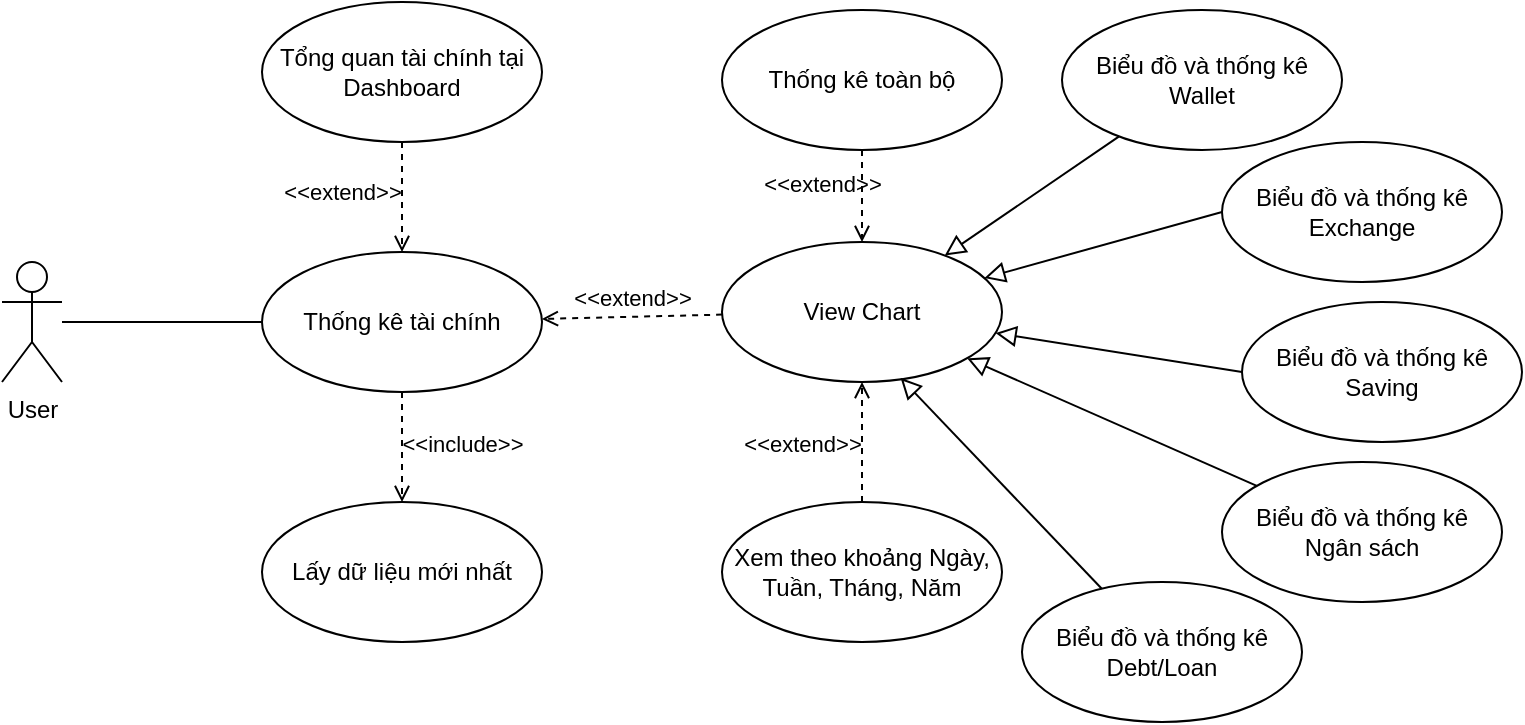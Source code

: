 <mxfile version="24.5.4" type="device">
  <diagram name="Trang-1" id="sZevkJtXuwWTiemEGAoi">
    <mxGraphModel dx="1034" dy="446" grid="1" gridSize="10" guides="1" tooltips="1" connect="1" arrows="1" fold="1" page="1" pageScale="1" pageWidth="827" pageHeight="1169" math="0" shadow="0">
      <root>
        <mxCell id="0" />
        <mxCell id="1" parent="0" />
        <mxCell id="CBhafCKRCuKANuoIU0IW-27" value="User" style="shape=umlActor;verticalLabelPosition=bottom;verticalAlign=top;html=1;outlineConnect=0;" parent="1" vertex="1">
          <mxGeometry x="60" y="670" width="30" height="60" as="geometry" />
        </mxCell>
        <mxCell id="CBhafCKRCuKANuoIU0IW-28" value="View Chart" style="ellipse;whiteSpace=wrap;html=1;" parent="1" vertex="1">
          <mxGeometry x="420" y="660" width="140" height="70" as="geometry" />
        </mxCell>
        <mxCell id="CBhafCKRCuKANuoIU0IW-29" value="Thống kê tài chính" style="ellipse;whiteSpace=wrap;html=1;" parent="1" vertex="1">
          <mxGeometry x="190" y="665" width="140" height="70" as="geometry" />
        </mxCell>
        <mxCell id="CBhafCKRCuKANuoIU0IW-31" value="" style="endArrow=none;html=1;rounded=0;" parent="1" source="CBhafCKRCuKANuoIU0IW-27" target="CBhafCKRCuKANuoIU0IW-29" edge="1">
          <mxGeometry width="50" height="50" relative="1" as="geometry">
            <mxPoint x="120" y="834" as="sourcePoint" />
            <mxPoint x="274" y="690" as="targetPoint" />
          </mxGeometry>
        </mxCell>
        <mxCell id="CBhafCKRCuKANuoIU0IW-34" value="Tổng quan tài chính tại Dashboard" style="ellipse;whiteSpace=wrap;html=1;" parent="1" vertex="1">
          <mxGeometry x="190" y="540" width="140" height="70" as="geometry" />
        </mxCell>
        <mxCell id="CBhafCKRCuKANuoIU0IW-36" value="&amp;lt;&amp;lt;extend&amp;gt;&amp;gt;" style="html=1;verticalAlign=bottom;labelBackgroundColor=none;endArrow=open;endFill=0;dashed=1;rounded=0;" parent="1" source="CBhafCKRCuKANuoIU0IW-34" target="CBhafCKRCuKANuoIU0IW-29" edge="1">
          <mxGeometry x="0.231" y="-30" width="160" relative="1" as="geometry">
            <mxPoint x="404" y="553" as="sourcePoint" />
            <mxPoint x="300" y="597" as="targetPoint" />
            <mxPoint as="offset" />
          </mxGeometry>
        </mxCell>
        <mxCell id="CBhafCKRCuKANuoIU0IW-37" value="&amp;lt;&amp;lt;extend&amp;gt;&amp;gt;" style="html=1;verticalAlign=bottom;labelBackgroundColor=none;endArrow=open;endFill=0;dashed=1;rounded=0;" parent="1" source="CBhafCKRCuKANuoIU0IW-28" target="CBhafCKRCuKANuoIU0IW-29" edge="1">
          <mxGeometry width="160" relative="1" as="geometry">
            <mxPoint x="534" y="678" as="sourcePoint" />
            <mxPoint x="430" y="722" as="targetPoint" />
          </mxGeometry>
        </mxCell>
        <mxCell id="CBhafCKRCuKANuoIU0IW-38" value="Lấy dữ liệu mới nhất" style="ellipse;whiteSpace=wrap;html=1;" parent="1" vertex="1">
          <mxGeometry x="190" y="790" width="140" height="70" as="geometry" />
        </mxCell>
        <mxCell id="CBhafCKRCuKANuoIU0IW-40" value="Biểu đồ và thống kê Wallet" style="ellipse;whiteSpace=wrap;html=1;" parent="1" vertex="1">
          <mxGeometry x="590" y="544" width="140" height="70" as="geometry" />
        </mxCell>
        <mxCell id="CBhafCKRCuKANuoIU0IW-41" value="" style="endArrow=block;html=1;rounded=0;align=center;verticalAlign=bottom;endFill=0;labelBackgroundColor=none;endSize=8;" parent="1" source="CBhafCKRCuKANuoIU0IW-40" target="CBhafCKRCuKANuoIU0IW-28" edge="1">
          <mxGeometry relative="1" as="geometry">
            <mxPoint x="984" y="661" as="sourcePoint" />
            <mxPoint x="540" y="605" as="targetPoint" />
          </mxGeometry>
        </mxCell>
        <mxCell id="CBhafCKRCuKANuoIU0IW-42" value="" style="resizable=0;html=1;align=center;verticalAlign=top;labelBackgroundColor=none;" parent="CBhafCKRCuKANuoIU0IW-41" connectable="0" vertex="1">
          <mxGeometry relative="1" as="geometry" />
        </mxCell>
        <mxCell id="CBhafCKRCuKANuoIU0IW-43" value="Biểu đồ và thống kê Exchange" style="ellipse;whiteSpace=wrap;html=1;" parent="1" vertex="1">
          <mxGeometry x="670" y="610" width="140" height="70" as="geometry" />
        </mxCell>
        <mxCell id="CBhafCKRCuKANuoIU0IW-44" value="" style="endArrow=block;html=1;rounded=0;align=center;verticalAlign=bottom;endFill=0;labelBackgroundColor=none;endSize=8;exitX=0;exitY=0.5;exitDx=0;exitDy=0;" parent="1" source="CBhafCKRCuKANuoIU0IW-43" target="CBhafCKRCuKANuoIU0IW-28" edge="1">
          <mxGeometry relative="1" as="geometry">
            <mxPoint x="625" y="632" as="sourcePoint" />
            <mxPoint x="545" y="678" as="targetPoint" />
          </mxGeometry>
        </mxCell>
        <mxCell id="CBhafCKRCuKANuoIU0IW-45" value="" style="resizable=0;html=1;align=center;verticalAlign=top;labelBackgroundColor=none;" parent="CBhafCKRCuKANuoIU0IW-44" connectable="0" vertex="1">
          <mxGeometry relative="1" as="geometry" />
        </mxCell>
        <mxCell id="CBhafCKRCuKANuoIU0IW-46" value="Biểu đồ và thống kê Saving" style="ellipse;whiteSpace=wrap;html=1;" parent="1" vertex="1">
          <mxGeometry x="680" y="690" width="140" height="70" as="geometry" />
        </mxCell>
        <mxCell id="CBhafCKRCuKANuoIU0IW-47" value="" style="endArrow=block;html=1;rounded=0;align=center;verticalAlign=bottom;endFill=0;labelBackgroundColor=none;endSize=8;exitX=0;exitY=0.5;exitDx=0;exitDy=0;" parent="1" source="CBhafCKRCuKANuoIU0IW-46" target="CBhafCKRCuKANuoIU0IW-28" edge="1">
          <mxGeometry relative="1" as="geometry">
            <mxPoint x="615" y="722" as="sourcePoint" />
            <mxPoint x="550" y="785" as="targetPoint" />
          </mxGeometry>
        </mxCell>
        <mxCell id="CBhafCKRCuKANuoIU0IW-48" value="" style="resizable=0;html=1;align=center;verticalAlign=top;labelBackgroundColor=none;" parent="CBhafCKRCuKANuoIU0IW-47" connectable="0" vertex="1">
          <mxGeometry relative="1" as="geometry" />
        </mxCell>
        <mxCell id="CBhafCKRCuKANuoIU0IW-49" value="Xem theo khoảng Ngày, Tuần, Tháng, Năm" style="ellipse;whiteSpace=wrap;html=1;" parent="1" vertex="1">
          <mxGeometry x="420" y="790" width="140" height="70" as="geometry" />
        </mxCell>
        <mxCell id="CBhafCKRCuKANuoIU0IW-50" value="&amp;lt;&amp;lt;extend&amp;gt;&amp;gt;" style="html=1;verticalAlign=bottom;labelBackgroundColor=none;endArrow=open;endFill=0;dashed=1;rounded=0;" parent="1" source="CBhafCKRCuKANuoIU0IW-49" target="CBhafCKRCuKANuoIU0IW-28" edge="1">
          <mxGeometry x="-0.333" y="30" width="160" relative="1" as="geometry">
            <mxPoint x="697" y="782" as="sourcePoint" />
            <mxPoint x="470" y="760" as="targetPoint" />
            <mxPoint as="offset" />
          </mxGeometry>
        </mxCell>
        <mxCell id="CBhafCKRCuKANuoIU0IW-51" value="Thống kê toàn bộ" style="ellipse;whiteSpace=wrap;html=1;" parent="1" vertex="1">
          <mxGeometry x="420" y="544" width="140" height="70" as="geometry" />
        </mxCell>
        <mxCell id="CBhafCKRCuKANuoIU0IW-52" value="&amp;lt;&amp;lt;extend&amp;gt;&amp;gt;" style="html=1;verticalAlign=bottom;labelBackgroundColor=none;endArrow=open;endFill=0;dashed=1;rounded=0;" parent="1" source="CBhafCKRCuKANuoIU0IW-51" target="CBhafCKRCuKANuoIU0IW-28" edge="1">
          <mxGeometry x="0.13" y="-20" width="160" relative="1" as="geometry">
            <mxPoint x="697" y="526" as="sourcePoint" />
            <mxPoint x="484.366" y="624.068" as="targetPoint" />
            <mxPoint as="offset" />
          </mxGeometry>
        </mxCell>
        <mxCell id="CBhafCKRCuKANuoIU0IW-53" value="Biểu đồ và thống kê Ngân sách" style="ellipse;whiteSpace=wrap;html=1;" parent="1" vertex="1">
          <mxGeometry x="670" y="770" width="140" height="70" as="geometry" />
        </mxCell>
        <mxCell id="CBhafCKRCuKANuoIU0IW-54" value="" style="endArrow=block;html=1;rounded=0;align=center;verticalAlign=bottom;endFill=0;labelBackgroundColor=none;endSize=8;" parent="1" source="CBhafCKRCuKANuoIU0IW-53" target="CBhafCKRCuKANuoIU0IW-28" edge="1">
          <mxGeometry relative="1" as="geometry">
            <mxPoint x="680" y="800" as="sourcePoint" />
            <mxPoint x="541.5" y="790" as="targetPoint" />
          </mxGeometry>
        </mxCell>
        <mxCell id="CBhafCKRCuKANuoIU0IW-55" value="" style="resizable=0;html=1;align=center;verticalAlign=top;labelBackgroundColor=none;" parent="CBhafCKRCuKANuoIU0IW-54" connectable="0" vertex="1">
          <mxGeometry relative="1" as="geometry" />
        </mxCell>
        <mxCell id="CBhafCKRCuKANuoIU0IW-56" value="Biểu đồ và thống kê Debt/Loan" style="ellipse;whiteSpace=wrap;html=1;" parent="1" vertex="1">
          <mxGeometry x="570" y="830" width="140" height="70" as="geometry" />
        </mxCell>
        <mxCell id="CBhafCKRCuKANuoIU0IW-57" value="" style="endArrow=block;html=1;rounded=0;align=center;verticalAlign=bottom;endFill=0;labelBackgroundColor=none;endSize=8;entryX=0.638;entryY=0.971;entryDx=0;entryDy=0;entryPerimeter=0;" parent="1" source="CBhafCKRCuKANuoIU0IW-56" target="CBhafCKRCuKANuoIU0IW-28" edge="1">
          <mxGeometry relative="1" as="geometry">
            <mxPoint x="650" y="825" as="sourcePoint" />
            <mxPoint x="537" y="735" as="targetPoint" />
          </mxGeometry>
        </mxCell>
        <mxCell id="CBhafCKRCuKANuoIU0IW-58" value="" style="resizable=0;html=1;align=center;verticalAlign=top;labelBackgroundColor=none;" parent="CBhafCKRCuKANuoIU0IW-57" connectable="0" vertex="1">
          <mxGeometry relative="1" as="geometry" />
        </mxCell>
        <mxCell id="4l8ElLZsDhTMIO0fFXy0-1" value="&amp;lt;&amp;lt;include&amp;gt;&amp;gt;" style="html=1;verticalAlign=bottom;labelBackgroundColor=none;endArrow=open;endFill=0;dashed=1;rounded=0;" edge="1" parent="1" source="CBhafCKRCuKANuoIU0IW-29" target="CBhafCKRCuKANuoIU0IW-38">
          <mxGeometry x="0.273" y="30" width="160" relative="1" as="geometry">
            <mxPoint x="330" y="680" as="sourcePoint" />
            <mxPoint x="490" y="680" as="targetPoint" />
            <mxPoint as="offset" />
          </mxGeometry>
        </mxCell>
      </root>
    </mxGraphModel>
  </diagram>
</mxfile>
